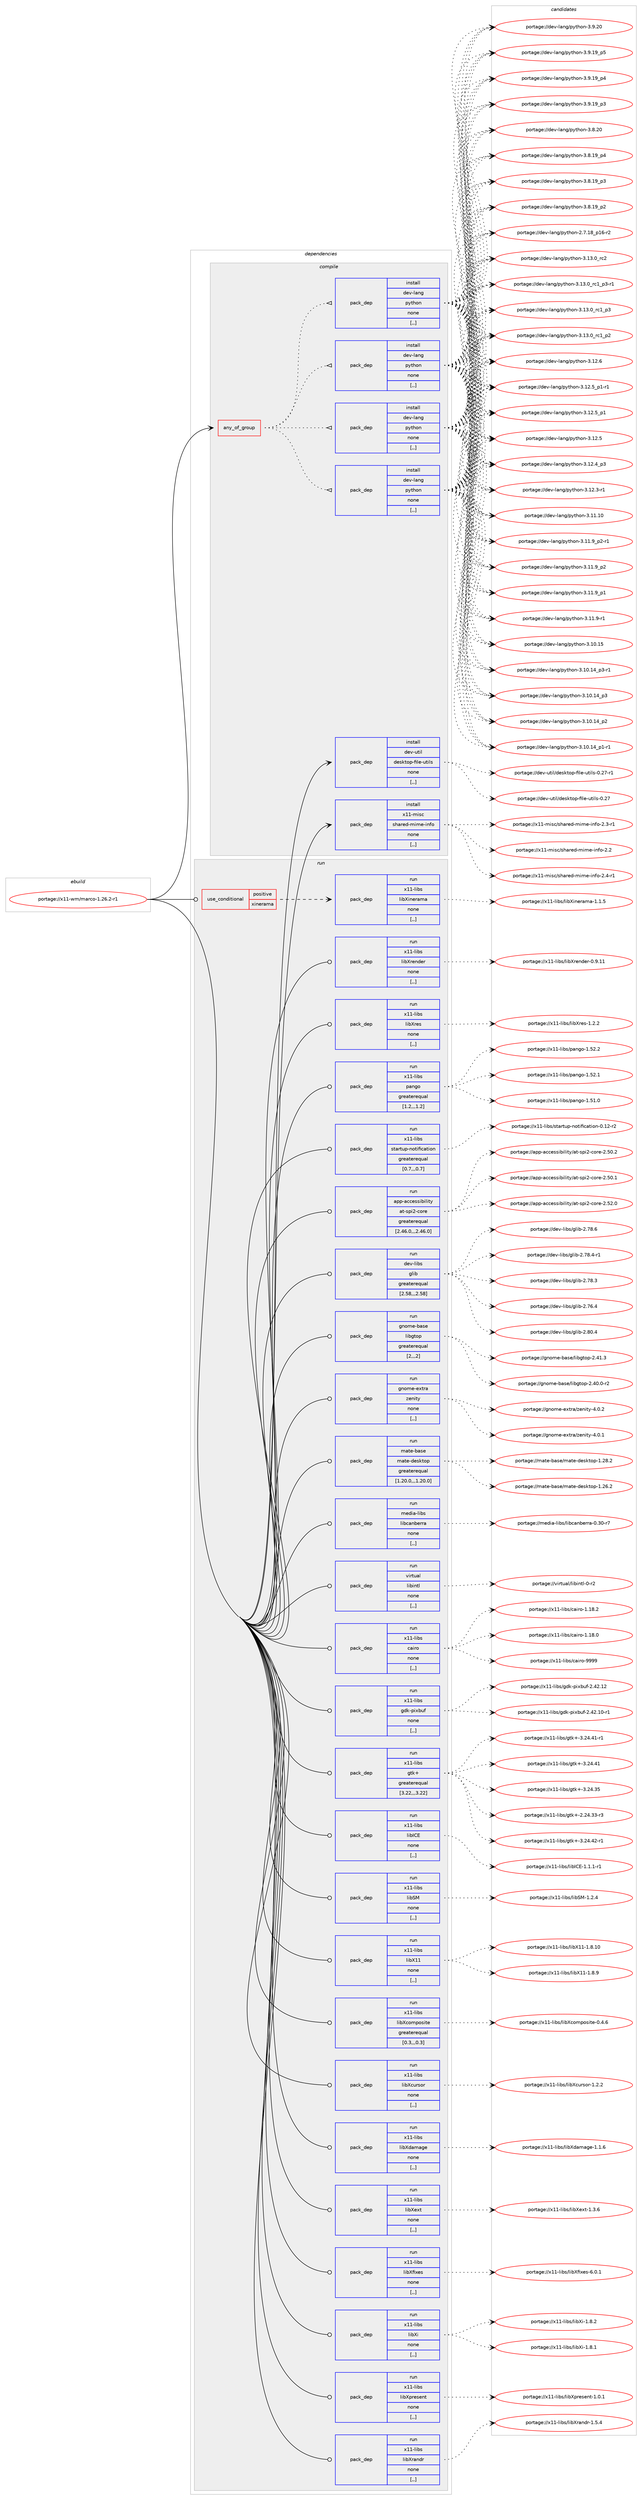 digraph prolog {

# *************
# Graph options
# *************

newrank=true;
concentrate=true;
compound=true;
graph [rankdir=LR,fontname=Helvetica,fontsize=10,ranksep=1.5];#, ranksep=2.5, nodesep=0.2];
edge  [arrowhead=vee];
node  [fontname=Helvetica,fontsize=10];

# **********
# The ebuild
# **********

subgraph cluster_leftcol {
color=gray;
label=<<i>ebuild</i>>;
id [label="portage://x11-wm/marco-1.26.2-r1", color=red, width=4, href="../x11-wm/marco-1.26.2-r1.svg"];
}

# ****************
# The dependencies
# ****************

subgraph cluster_midcol {
color=gray;
label=<<i>dependencies</i>>;
subgraph cluster_compile {
fillcolor="#eeeeee";
style=filled;
label=<<i>compile</i>>;
subgraph any6730 {
dependency982003 [label=<<TABLE BORDER="0" CELLBORDER="1" CELLSPACING="0" CELLPADDING="4"><TR><TD CELLPADDING="10">any_of_group</TD></TR></TABLE>>, shape=none, color=red];subgraph pack716525 {
dependency982004 [label=<<TABLE BORDER="0" CELLBORDER="1" CELLSPACING="0" CELLPADDING="4" WIDTH="220"><TR><TD ROWSPAN="6" CELLPADDING="30">pack_dep</TD></TR><TR><TD WIDTH="110">install</TD></TR><TR><TD>dev-lang</TD></TR><TR><TD>python</TD></TR><TR><TD>none</TD></TR><TR><TD>[,,]</TD></TR></TABLE>>, shape=none, color=blue];
}
dependency982003:e -> dependency982004:w [weight=20,style="dotted",arrowhead="oinv"];
subgraph pack716526 {
dependency982005 [label=<<TABLE BORDER="0" CELLBORDER="1" CELLSPACING="0" CELLPADDING="4" WIDTH="220"><TR><TD ROWSPAN="6" CELLPADDING="30">pack_dep</TD></TR><TR><TD WIDTH="110">install</TD></TR><TR><TD>dev-lang</TD></TR><TR><TD>python</TD></TR><TR><TD>none</TD></TR><TR><TD>[,,]</TD></TR></TABLE>>, shape=none, color=blue];
}
dependency982003:e -> dependency982005:w [weight=20,style="dotted",arrowhead="oinv"];
subgraph pack716527 {
dependency982006 [label=<<TABLE BORDER="0" CELLBORDER="1" CELLSPACING="0" CELLPADDING="4" WIDTH="220"><TR><TD ROWSPAN="6" CELLPADDING="30">pack_dep</TD></TR><TR><TD WIDTH="110">install</TD></TR><TR><TD>dev-lang</TD></TR><TR><TD>python</TD></TR><TR><TD>none</TD></TR><TR><TD>[,,]</TD></TR></TABLE>>, shape=none, color=blue];
}
dependency982003:e -> dependency982006:w [weight=20,style="dotted",arrowhead="oinv"];
subgraph pack716528 {
dependency982007 [label=<<TABLE BORDER="0" CELLBORDER="1" CELLSPACING="0" CELLPADDING="4" WIDTH="220"><TR><TD ROWSPAN="6" CELLPADDING="30">pack_dep</TD></TR><TR><TD WIDTH="110">install</TD></TR><TR><TD>dev-lang</TD></TR><TR><TD>python</TD></TR><TR><TD>none</TD></TR><TR><TD>[,,]</TD></TR></TABLE>>, shape=none, color=blue];
}
dependency982003:e -> dependency982007:w [weight=20,style="dotted",arrowhead="oinv"];
}
id:e -> dependency982003:w [weight=20,style="solid",arrowhead="vee"];
subgraph pack716529 {
dependency982008 [label=<<TABLE BORDER="0" CELLBORDER="1" CELLSPACING="0" CELLPADDING="4" WIDTH="220"><TR><TD ROWSPAN="6" CELLPADDING="30">pack_dep</TD></TR><TR><TD WIDTH="110">install</TD></TR><TR><TD>dev-util</TD></TR><TR><TD>desktop-file-utils</TD></TR><TR><TD>none</TD></TR><TR><TD>[,,]</TD></TR></TABLE>>, shape=none, color=blue];
}
id:e -> dependency982008:w [weight=20,style="solid",arrowhead="vee"];
subgraph pack716530 {
dependency982009 [label=<<TABLE BORDER="0" CELLBORDER="1" CELLSPACING="0" CELLPADDING="4" WIDTH="220"><TR><TD ROWSPAN="6" CELLPADDING="30">pack_dep</TD></TR><TR><TD WIDTH="110">install</TD></TR><TR><TD>x11-misc</TD></TR><TR><TD>shared-mime-info</TD></TR><TR><TD>none</TD></TR><TR><TD>[,,]</TD></TR></TABLE>>, shape=none, color=blue];
}
id:e -> dependency982009:w [weight=20,style="solid",arrowhead="vee"];
}
subgraph cluster_compileandrun {
fillcolor="#eeeeee";
style=filled;
label=<<i>compile and run</i>>;
}
subgraph cluster_run {
fillcolor="#eeeeee";
style=filled;
label=<<i>run</i>>;
subgraph cond258288 {
dependency982010 [label=<<TABLE BORDER="0" CELLBORDER="1" CELLSPACING="0" CELLPADDING="4"><TR><TD ROWSPAN="3" CELLPADDING="10">use_conditional</TD></TR><TR><TD>positive</TD></TR><TR><TD>xinerama</TD></TR></TABLE>>, shape=none, color=red];
subgraph pack716531 {
dependency982011 [label=<<TABLE BORDER="0" CELLBORDER="1" CELLSPACING="0" CELLPADDING="4" WIDTH="220"><TR><TD ROWSPAN="6" CELLPADDING="30">pack_dep</TD></TR><TR><TD WIDTH="110">run</TD></TR><TR><TD>x11-libs</TD></TR><TR><TD>libXinerama</TD></TR><TR><TD>none</TD></TR><TR><TD>[,,]</TD></TR></TABLE>>, shape=none, color=blue];
}
dependency982010:e -> dependency982011:w [weight=20,style="dashed",arrowhead="vee"];
}
id:e -> dependency982010:w [weight=20,style="solid",arrowhead="odot"];
subgraph pack716532 {
dependency982012 [label=<<TABLE BORDER="0" CELLBORDER="1" CELLSPACING="0" CELLPADDING="4" WIDTH="220"><TR><TD ROWSPAN="6" CELLPADDING="30">pack_dep</TD></TR><TR><TD WIDTH="110">run</TD></TR><TR><TD>app-accessibility</TD></TR><TR><TD>at-spi2-core</TD></TR><TR><TD>greaterequal</TD></TR><TR><TD>[2.46.0,,,2.46.0]</TD></TR></TABLE>>, shape=none, color=blue];
}
id:e -> dependency982012:w [weight=20,style="solid",arrowhead="odot"];
subgraph pack716533 {
dependency982013 [label=<<TABLE BORDER="0" CELLBORDER="1" CELLSPACING="0" CELLPADDING="4" WIDTH="220"><TR><TD ROWSPAN="6" CELLPADDING="30">pack_dep</TD></TR><TR><TD WIDTH="110">run</TD></TR><TR><TD>dev-libs</TD></TR><TR><TD>glib</TD></TR><TR><TD>greaterequal</TD></TR><TR><TD>[2.58,,,2.58]</TD></TR></TABLE>>, shape=none, color=blue];
}
id:e -> dependency982013:w [weight=20,style="solid",arrowhead="odot"];
subgraph pack716534 {
dependency982014 [label=<<TABLE BORDER="0" CELLBORDER="1" CELLSPACING="0" CELLPADDING="4" WIDTH="220"><TR><TD ROWSPAN="6" CELLPADDING="30">pack_dep</TD></TR><TR><TD WIDTH="110">run</TD></TR><TR><TD>gnome-base</TD></TR><TR><TD>libgtop</TD></TR><TR><TD>greaterequal</TD></TR><TR><TD>[2,,,2]</TD></TR></TABLE>>, shape=none, color=blue];
}
id:e -> dependency982014:w [weight=20,style="solid",arrowhead="odot"];
subgraph pack716535 {
dependency982015 [label=<<TABLE BORDER="0" CELLBORDER="1" CELLSPACING="0" CELLPADDING="4" WIDTH="220"><TR><TD ROWSPAN="6" CELLPADDING="30">pack_dep</TD></TR><TR><TD WIDTH="110">run</TD></TR><TR><TD>gnome-extra</TD></TR><TR><TD>zenity</TD></TR><TR><TD>none</TD></TR><TR><TD>[,,]</TD></TR></TABLE>>, shape=none, color=blue];
}
id:e -> dependency982015:w [weight=20,style="solid",arrowhead="odot"];
subgraph pack716536 {
dependency982016 [label=<<TABLE BORDER="0" CELLBORDER="1" CELLSPACING="0" CELLPADDING="4" WIDTH="220"><TR><TD ROWSPAN="6" CELLPADDING="30">pack_dep</TD></TR><TR><TD WIDTH="110">run</TD></TR><TR><TD>mate-base</TD></TR><TR><TD>mate-desktop</TD></TR><TR><TD>greaterequal</TD></TR><TR><TD>[1.20.0,,,1.20.0]</TD></TR></TABLE>>, shape=none, color=blue];
}
id:e -> dependency982016:w [weight=20,style="solid",arrowhead="odot"];
subgraph pack716537 {
dependency982017 [label=<<TABLE BORDER="0" CELLBORDER="1" CELLSPACING="0" CELLPADDING="4" WIDTH="220"><TR><TD ROWSPAN="6" CELLPADDING="30">pack_dep</TD></TR><TR><TD WIDTH="110">run</TD></TR><TR><TD>media-libs</TD></TR><TR><TD>libcanberra</TD></TR><TR><TD>none</TD></TR><TR><TD>[,,]</TD></TR></TABLE>>, shape=none, color=blue];
}
id:e -> dependency982017:w [weight=20,style="solid",arrowhead="odot"];
subgraph pack716538 {
dependency982018 [label=<<TABLE BORDER="0" CELLBORDER="1" CELLSPACING="0" CELLPADDING="4" WIDTH="220"><TR><TD ROWSPAN="6" CELLPADDING="30">pack_dep</TD></TR><TR><TD WIDTH="110">run</TD></TR><TR><TD>virtual</TD></TR><TR><TD>libintl</TD></TR><TR><TD>none</TD></TR><TR><TD>[,,]</TD></TR></TABLE>>, shape=none, color=blue];
}
id:e -> dependency982018:w [weight=20,style="solid",arrowhead="odot"];
subgraph pack716539 {
dependency982019 [label=<<TABLE BORDER="0" CELLBORDER="1" CELLSPACING="0" CELLPADDING="4" WIDTH="220"><TR><TD ROWSPAN="6" CELLPADDING="30">pack_dep</TD></TR><TR><TD WIDTH="110">run</TD></TR><TR><TD>x11-libs</TD></TR><TR><TD>cairo</TD></TR><TR><TD>none</TD></TR><TR><TD>[,,]</TD></TR></TABLE>>, shape=none, color=blue];
}
id:e -> dependency982019:w [weight=20,style="solid",arrowhead="odot"];
subgraph pack716540 {
dependency982020 [label=<<TABLE BORDER="0" CELLBORDER="1" CELLSPACING="0" CELLPADDING="4" WIDTH="220"><TR><TD ROWSPAN="6" CELLPADDING="30">pack_dep</TD></TR><TR><TD WIDTH="110">run</TD></TR><TR><TD>x11-libs</TD></TR><TR><TD>gdk-pixbuf</TD></TR><TR><TD>none</TD></TR><TR><TD>[,,]</TD></TR></TABLE>>, shape=none, color=blue];
}
id:e -> dependency982020:w [weight=20,style="solid",arrowhead="odot"];
subgraph pack716541 {
dependency982021 [label=<<TABLE BORDER="0" CELLBORDER="1" CELLSPACING="0" CELLPADDING="4" WIDTH="220"><TR><TD ROWSPAN="6" CELLPADDING="30">pack_dep</TD></TR><TR><TD WIDTH="110">run</TD></TR><TR><TD>x11-libs</TD></TR><TR><TD>gtk+</TD></TR><TR><TD>greaterequal</TD></TR><TR><TD>[3.22,,,3.22]</TD></TR></TABLE>>, shape=none, color=blue];
}
id:e -> dependency982021:w [weight=20,style="solid",arrowhead="odot"];
subgraph pack716542 {
dependency982022 [label=<<TABLE BORDER="0" CELLBORDER="1" CELLSPACING="0" CELLPADDING="4" WIDTH="220"><TR><TD ROWSPAN="6" CELLPADDING="30">pack_dep</TD></TR><TR><TD WIDTH="110">run</TD></TR><TR><TD>x11-libs</TD></TR><TR><TD>libICE</TD></TR><TR><TD>none</TD></TR><TR><TD>[,,]</TD></TR></TABLE>>, shape=none, color=blue];
}
id:e -> dependency982022:w [weight=20,style="solid",arrowhead="odot"];
subgraph pack716543 {
dependency982023 [label=<<TABLE BORDER="0" CELLBORDER="1" CELLSPACING="0" CELLPADDING="4" WIDTH="220"><TR><TD ROWSPAN="6" CELLPADDING="30">pack_dep</TD></TR><TR><TD WIDTH="110">run</TD></TR><TR><TD>x11-libs</TD></TR><TR><TD>libSM</TD></TR><TR><TD>none</TD></TR><TR><TD>[,,]</TD></TR></TABLE>>, shape=none, color=blue];
}
id:e -> dependency982023:w [weight=20,style="solid",arrowhead="odot"];
subgraph pack716544 {
dependency982024 [label=<<TABLE BORDER="0" CELLBORDER="1" CELLSPACING="0" CELLPADDING="4" WIDTH="220"><TR><TD ROWSPAN="6" CELLPADDING="30">pack_dep</TD></TR><TR><TD WIDTH="110">run</TD></TR><TR><TD>x11-libs</TD></TR><TR><TD>libX11</TD></TR><TR><TD>none</TD></TR><TR><TD>[,,]</TD></TR></TABLE>>, shape=none, color=blue];
}
id:e -> dependency982024:w [weight=20,style="solid",arrowhead="odot"];
subgraph pack716545 {
dependency982025 [label=<<TABLE BORDER="0" CELLBORDER="1" CELLSPACING="0" CELLPADDING="4" WIDTH="220"><TR><TD ROWSPAN="6" CELLPADDING="30">pack_dep</TD></TR><TR><TD WIDTH="110">run</TD></TR><TR><TD>x11-libs</TD></TR><TR><TD>libXcomposite</TD></TR><TR><TD>greaterequal</TD></TR><TR><TD>[0.3,,,0.3]</TD></TR></TABLE>>, shape=none, color=blue];
}
id:e -> dependency982025:w [weight=20,style="solid",arrowhead="odot"];
subgraph pack716546 {
dependency982026 [label=<<TABLE BORDER="0" CELLBORDER="1" CELLSPACING="0" CELLPADDING="4" WIDTH="220"><TR><TD ROWSPAN="6" CELLPADDING="30">pack_dep</TD></TR><TR><TD WIDTH="110">run</TD></TR><TR><TD>x11-libs</TD></TR><TR><TD>libXcursor</TD></TR><TR><TD>none</TD></TR><TR><TD>[,,]</TD></TR></TABLE>>, shape=none, color=blue];
}
id:e -> dependency982026:w [weight=20,style="solid",arrowhead="odot"];
subgraph pack716547 {
dependency982027 [label=<<TABLE BORDER="0" CELLBORDER="1" CELLSPACING="0" CELLPADDING="4" WIDTH="220"><TR><TD ROWSPAN="6" CELLPADDING="30">pack_dep</TD></TR><TR><TD WIDTH="110">run</TD></TR><TR><TD>x11-libs</TD></TR><TR><TD>libXdamage</TD></TR><TR><TD>none</TD></TR><TR><TD>[,,]</TD></TR></TABLE>>, shape=none, color=blue];
}
id:e -> dependency982027:w [weight=20,style="solid",arrowhead="odot"];
subgraph pack716548 {
dependency982028 [label=<<TABLE BORDER="0" CELLBORDER="1" CELLSPACING="0" CELLPADDING="4" WIDTH="220"><TR><TD ROWSPAN="6" CELLPADDING="30">pack_dep</TD></TR><TR><TD WIDTH="110">run</TD></TR><TR><TD>x11-libs</TD></TR><TR><TD>libXext</TD></TR><TR><TD>none</TD></TR><TR><TD>[,,]</TD></TR></TABLE>>, shape=none, color=blue];
}
id:e -> dependency982028:w [weight=20,style="solid",arrowhead="odot"];
subgraph pack716549 {
dependency982029 [label=<<TABLE BORDER="0" CELLBORDER="1" CELLSPACING="0" CELLPADDING="4" WIDTH="220"><TR><TD ROWSPAN="6" CELLPADDING="30">pack_dep</TD></TR><TR><TD WIDTH="110">run</TD></TR><TR><TD>x11-libs</TD></TR><TR><TD>libXfixes</TD></TR><TR><TD>none</TD></TR><TR><TD>[,,]</TD></TR></TABLE>>, shape=none, color=blue];
}
id:e -> dependency982029:w [weight=20,style="solid",arrowhead="odot"];
subgraph pack716550 {
dependency982030 [label=<<TABLE BORDER="0" CELLBORDER="1" CELLSPACING="0" CELLPADDING="4" WIDTH="220"><TR><TD ROWSPAN="6" CELLPADDING="30">pack_dep</TD></TR><TR><TD WIDTH="110">run</TD></TR><TR><TD>x11-libs</TD></TR><TR><TD>libXi</TD></TR><TR><TD>none</TD></TR><TR><TD>[,,]</TD></TR></TABLE>>, shape=none, color=blue];
}
id:e -> dependency982030:w [weight=20,style="solid",arrowhead="odot"];
subgraph pack716551 {
dependency982031 [label=<<TABLE BORDER="0" CELLBORDER="1" CELLSPACING="0" CELLPADDING="4" WIDTH="220"><TR><TD ROWSPAN="6" CELLPADDING="30">pack_dep</TD></TR><TR><TD WIDTH="110">run</TD></TR><TR><TD>x11-libs</TD></TR><TR><TD>libXpresent</TD></TR><TR><TD>none</TD></TR><TR><TD>[,,]</TD></TR></TABLE>>, shape=none, color=blue];
}
id:e -> dependency982031:w [weight=20,style="solid",arrowhead="odot"];
subgraph pack716552 {
dependency982032 [label=<<TABLE BORDER="0" CELLBORDER="1" CELLSPACING="0" CELLPADDING="4" WIDTH="220"><TR><TD ROWSPAN="6" CELLPADDING="30">pack_dep</TD></TR><TR><TD WIDTH="110">run</TD></TR><TR><TD>x11-libs</TD></TR><TR><TD>libXrandr</TD></TR><TR><TD>none</TD></TR><TR><TD>[,,]</TD></TR></TABLE>>, shape=none, color=blue];
}
id:e -> dependency982032:w [weight=20,style="solid",arrowhead="odot"];
subgraph pack716553 {
dependency982033 [label=<<TABLE BORDER="0" CELLBORDER="1" CELLSPACING="0" CELLPADDING="4" WIDTH="220"><TR><TD ROWSPAN="6" CELLPADDING="30">pack_dep</TD></TR><TR><TD WIDTH="110">run</TD></TR><TR><TD>x11-libs</TD></TR><TR><TD>libXrender</TD></TR><TR><TD>none</TD></TR><TR><TD>[,,]</TD></TR></TABLE>>, shape=none, color=blue];
}
id:e -> dependency982033:w [weight=20,style="solid",arrowhead="odot"];
subgraph pack716554 {
dependency982034 [label=<<TABLE BORDER="0" CELLBORDER="1" CELLSPACING="0" CELLPADDING="4" WIDTH="220"><TR><TD ROWSPAN="6" CELLPADDING="30">pack_dep</TD></TR><TR><TD WIDTH="110">run</TD></TR><TR><TD>x11-libs</TD></TR><TR><TD>libXres</TD></TR><TR><TD>none</TD></TR><TR><TD>[,,]</TD></TR></TABLE>>, shape=none, color=blue];
}
id:e -> dependency982034:w [weight=20,style="solid",arrowhead="odot"];
subgraph pack716555 {
dependency982035 [label=<<TABLE BORDER="0" CELLBORDER="1" CELLSPACING="0" CELLPADDING="4" WIDTH="220"><TR><TD ROWSPAN="6" CELLPADDING="30">pack_dep</TD></TR><TR><TD WIDTH="110">run</TD></TR><TR><TD>x11-libs</TD></TR><TR><TD>pango</TD></TR><TR><TD>greaterequal</TD></TR><TR><TD>[1.2,,,1.2]</TD></TR></TABLE>>, shape=none, color=blue];
}
id:e -> dependency982035:w [weight=20,style="solid",arrowhead="odot"];
subgraph pack716556 {
dependency982036 [label=<<TABLE BORDER="0" CELLBORDER="1" CELLSPACING="0" CELLPADDING="4" WIDTH="220"><TR><TD ROWSPAN="6" CELLPADDING="30">pack_dep</TD></TR><TR><TD WIDTH="110">run</TD></TR><TR><TD>x11-libs</TD></TR><TR><TD>startup-notification</TD></TR><TR><TD>greaterequal</TD></TR><TR><TD>[0.7,,,0.7]</TD></TR></TABLE>>, shape=none, color=blue];
}
id:e -> dependency982036:w [weight=20,style="solid",arrowhead="odot"];
}
}

# **************
# The candidates
# **************

subgraph cluster_choices {
rank=same;
color=gray;
label=<<i>candidates</i>>;

subgraph choice716525 {
color=black;
nodesep=1;
choice10010111845108971101034711212111610411111045514649514648951149950 [label="portage://dev-lang/python-3.13.0_rc2", color=red, width=4,href="../dev-lang/python-3.13.0_rc2.svg"];
choice1001011184510897110103471121211161041111104551464951464895114994995112514511449 [label="portage://dev-lang/python-3.13.0_rc1_p3-r1", color=red, width=4,href="../dev-lang/python-3.13.0_rc1_p3-r1.svg"];
choice100101118451089711010347112121116104111110455146495146489511499499511251 [label="portage://dev-lang/python-3.13.0_rc1_p3", color=red, width=4,href="../dev-lang/python-3.13.0_rc1_p3.svg"];
choice100101118451089711010347112121116104111110455146495146489511499499511250 [label="portage://dev-lang/python-3.13.0_rc1_p2", color=red, width=4,href="../dev-lang/python-3.13.0_rc1_p2.svg"];
choice10010111845108971101034711212111610411111045514649504654 [label="portage://dev-lang/python-3.12.6", color=red, width=4,href="../dev-lang/python-3.12.6.svg"];
choice1001011184510897110103471121211161041111104551464950465395112494511449 [label="portage://dev-lang/python-3.12.5_p1-r1", color=red, width=4,href="../dev-lang/python-3.12.5_p1-r1.svg"];
choice100101118451089711010347112121116104111110455146495046539511249 [label="portage://dev-lang/python-3.12.5_p1", color=red, width=4,href="../dev-lang/python-3.12.5_p1.svg"];
choice10010111845108971101034711212111610411111045514649504653 [label="portage://dev-lang/python-3.12.5", color=red, width=4,href="../dev-lang/python-3.12.5.svg"];
choice100101118451089711010347112121116104111110455146495046529511251 [label="portage://dev-lang/python-3.12.4_p3", color=red, width=4,href="../dev-lang/python-3.12.4_p3.svg"];
choice100101118451089711010347112121116104111110455146495046514511449 [label="portage://dev-lang/python-3.12.3-r1", color=red, width=4,href="../dev-lang/python-3.12.3-r1.svg"];
choice1001011184510897110103471121211161041111104551464949464948 [label="portage://dev-lang/python-3.11.10", color=red, width=4,href="../dev-lang/python-3.11.10.svg"];
choice1001011184510897110103471121211161041111104551464949465795112504511449 [label="portage://dev-lang/python-3.11.9_p2-r1", color=red, width=4,href="../dev-lang/python-3.11.9_p2-r1.svg"];
choice100101118451089711010347112121116104111110455146494946579511250 [label="portage://dev-lang/python-3.11.9_p2", color=red, width=4,href="../dev-lang/python-3.11.9_p2.svg"];
choice100101118451089711010347112121116104111110455146494946579511249 [label="portage://dev-lang/python-3.11.9_p1", color=red, width=4,href="../dev-lang/python-3.11.9_p1.svg"];
choice100101118451089711010347112121116104111110455146494946574511449 [label="portage://dev-lang/python-3.11.9-r1", color=red, width=4,href="../dev-lang/python-3.11.9-r1.svg"];
choice1001011184510897110103471121211161041111104551464948464953 [label="portage://dev-lang/python-3.10.15", color=red, width=4,href="../dev-lang/python-3.10.15.svg"];
choice100101118451089711010347112121116104111110455146494846495295112514511449 [label="portage://dev-lang/python-3.10.14_p3-r1", color=red, width=4,href="../dev-lang/python-3.10.14_p3-r1.svg"];
choice10010111845108971101034711212111610411111045514649484649529511251 [label="portage://dev-lang/python-3.10.14_p3", color=red, width=4,href="../dev-lang/python-3.10.14_p3.svg"];
choice10010111845108971101034711212111610411111045514649484649529511250 [label="portage://dev-lang/python-3.10.14_p2", color=red, width=4,href="../dev-lang/python-3.10.14_p2.svg"];
choice100101118451089711010347112121116104111110455146494846495295112494511449 [label="portage://dev-lang/python-3.10.14_p1-r1", color=red, width=4,href="../dev-lang/python-3.10.14_p1-r1.svg"];
choice10010111845108971101034711212111610411111045514657465048 [label="portage://dev-lang/python-3.9.20", color=red, width=4,href="../dev-lang/python-3.9.20.svg"];
choice100101118451089711010347112121116104111110455146574649579511253 [label="portage://dev-lang/python-3.9.19_p5", color=red, width=4,href="../dev-lang/python-3.9.19_p5.svg"];
choice100101118451089711010347112121116104111110455146574649579511252 [label="portage://dev-lang/python-3.9.19_p4", color=red, width=4,href="../dev-lang/python-3.9.19_p4.svg"];
choice100101118451089711010347112121116104111110455146574649579511251 [label="portage://dev-lang/python-3.9.19_p3", color=red, width=4,href="../dev-lang/python-3.9.19_p3.svg"];
choice10010111845108971101034711212111610411111045514656465048 [label="portage://dev-lang/python-3.8.20", color=red, width=4,href="../dev-lang/python-3.8.20.svg"];
choice100101118451089711010347112121116104111110455146564649579511252 [label="portage://dev-lang/python-3.8.19_p4", color=red, width=4,href="../dev-lang/python-3.8.19_p4.svg"];
choice100101118451089711010347112121116104111110455146564649579511251 [label="portage://dev-lang/python-3.8.19_p3", color=red, width=4,href="../dev-lang/python-3.8.19_p3.svg"];
choice100101118451089711010347112121116104111110455146564649579511250 [label="portage://dev-lang/python-3.8.19_p2", color=red, width=4,href="../dev-lang/python-3.8.19_p2.svg"];
choice100101118451089711010347112121116104111110455046554649569511249544511450 [label="portage://dev-lang/python-2.7.18_p16-r2", color=red, width=4,href="../dev-lang/python-2.7.18_p16-r2.svg"];
dependency982004:e -> choice10010111845108971101034711212111610411111045514649514648951149950:w [style=dotted,weight="100"];
dependency982004:e -> choice1001011184510897110103471121211161041111104551464951464895114994995112514511449:w [style=dotted,weight="100"];
dependency982004:e -> choice100101118451089711010347112121116104111110455146495146489511499499511251:w [style=dotted,weight="100"];
dependency982004:e -> choice100101118451089711010347112121116104111110455146495146489511499499511250:w [style=dotted,weight="100"];
dependency982004:e -> choice10010111845108971101034711212111610411111045514649504654:w [style=dotted,weight="100"];
dependency982004:e -> choice1001011184510897110103471121211161041111104551464950465395112494511449:w [style=dotted,weight="100"];
dependency982004:e -> choice100101118451089711010347112121116104111110455146495046539511249:w [style=dotted,weight="100"];
dependency982004:e -> choice10010111845108971101034711212111610411111045514649504653:w [style=dotted,weight="100"];
dependency982004:e -> choice100101118451089711010347112121116104111110455146495046529511251:w [style=dotted,weight="100"];
dependency982004:e -> choice100101118451089711010347112121116104111110455146495046514511449:w [style=dotted,weight="100"];
dependency982004:e -> choice1001011184510897110103471121211161041111104551464949464948:w [style=dotted,weight="100"];
dependency982004:e -> choice1001011184510897110103471121211161041111104551464949465795112504511449:w [style=dotted,weight="100"];
dependency982004:e -> choice100101118451089711010347112121116104111110455146494946579511250:w [style=dotted,weight="100"];
dependency982004:e -> choice100101118451089711010347112121116104111110455146494946579511249:w [style=dotted,weight="100"];
dependency982004:e -> choice100101118451089711010347112121116104111110455146494946574511449:w [style=dotted,weight="100"];
dependency982004:e -> choice1001011184510897110103471121211161041111104551464948464953:w [style=dotted,weight="100"];
dependency982004:e -> choice100101118451089711010347112121116104111110455146494846495295112514511449:w [style=dotted,weight="100"];
dependency982004:e -> choice10010111845108971101034711212111610411111045514649484649529511251:w [style=dotted,weight="100"];
dependency982004:e -> choice10010111845108971101034711212111610411111045514649484649529511250:w [style=dotted,weight="100"];
dependency982004:e -> choice100101118451089711010347112121116104111110455146494846495295112494511449:w [style=dotted,weight="100"];
dependency982004:e -> choice10010111845108971101034711212111610411111045514657465048:w [style=dotted,weight="100"];
dependency982004:e -> choice100101118451089711010347112121116104111110455146574649579511253:w [style=dotted,weight="100"];
dependency982004:e -> choice100101118451089711010347112121116104111110455146574649579511252:w [style=dotted,weight="100"];
dependency982004:e -> choice100101118451089711010347112121116104111110455146574649579511251:w [style=dotted,weight="100"];
dependency982004:e -> choice10010111845108971101034711212111610411111045514656465048:w [style=dotted,weight="100"];
dependency982004:e -> choice100101118451089711010347112121116104111110455146564649579511252:w [style=dotted,weight="100"];
dependency982004:e -> choice100101118451089711010347112121116104111110455146564649579511251:w [style=dotted,weight="100"];
dependency982004:e -> choice100101118451089711010347112121116104111110455146564649579511250:w [style=dotted,weight="100"];
dependency982004:e -> choice100101118451089711010347112121116104111110455046554649569511249544511450:w [style=dotted,weight="100"];
}
subgraph choice716526 {
color=black;
nodesep=1;
choice10010111845108971101034711212111610411111045514649514648951149950 [label="portage://dev-lang/python-3.13.0_rc2", color=red, width=4,href="../dev-lang/python-3.13.0_rc2.svg"];
choice1001011184510897110103471121211161041111104551464951464895114994995112514511449 [label="portage://dev-lang/python-3.13.0_rc1_p3-r1", color=red, width=4,href="../dev-lang/python-3.13.0_rc1_p3-r1.svg"];
choice100101118451089711010347112121116104111110455146495146489511499499511251 [label="portage://dev-lang/python-3.13.0_rc1_p3", color=red, width=4,href="../dev-lang/python-3.13.0_rc1_p3.svg"];
choice100101118451089711010347112121116104111110455146495146489511499499511250 [label="portage://dev-lang/python-3.13.0_rc1_p2", color=red, width=4,href="../dev-lang/python-3.13.0_rc1_p2.svg"];
choice10010111845108971101034711212111610411111045514649504654 [label="portage://dev-lang/python-3.12.6", color=red, width=4,href="../dev-lang/python-3.12.6.svg"];
choice1001011184510897110103471121211161041111104551464950465395112494511449 [label="portage://dev-lang/python-3.12.5_p1-r1", color=red, width=4,href="../dev-lang/python-3.12.5_p1-r1.svg"];
choice100101118451089711010347112121116104111110455146495046539511249 [label="portage://dev-lang/python-3.12.5_p1", color=red, width=4,href="../dev-lang/python-3.12.5_p1.svg"];
choice10010111845108971101034711212111610411111045514649504653 [label="portage://dev-lang/python-3.12.5", color=red, width=4,href="../dev-lang/python-3.12.5.svg"];
choice100101118451089711010347112121116104111110455146495046529511251 [label="portage://dev-lang/python-3.12.4_p3", color=red, width=4,href="../dev-lang/python-3.12.4_p3.svg"];
choice100101118451089711010347112121116104111110455146495046514511449 [label="portage://dev-lang/python-3.12.3-r1", color=red, width=4,href="../dev-lang/python-3.12.3-r1.svg"];
choice1001011184510897110103471121211161041111104551464949464948 [label="portage://dev-lang/python-3.11.10", color=red, width=4,href="../dev-lang/python-3.11.10.svg"];
choice1001011184510897110103471121211161041111104551464949465795112504511449 [label="portage://dev-lang/python-3.11.9_p2-r1", color=red, width=4,href="../dev-lang/python-3.11.9_p2-r1.svg"];
choice100101118451089711010347112121116104111110455146494946579511250 [label="portage://dev-lang/python-3.11.9_p2", color=red, width=4,href="../dev-lang/python-3.11.9_p2.svg"];
choice100101118451089711010347112121116104111110455146494946579511249 [label="portage://dev-lang/python-3.11.9_p1", color=red, width=4,href="../dev-lang/python-3.11.9_p1.svg"];
choice100101118451089711010347112121116104111110455146494946574511449 [label="portage://dev-lang/python-3.11.9-r1", color=red, width=4,href="../dev-lang/python-3.11.9-r1.svg"];
choice1001011184510897110103471121211161041111104551464948464953 [label="portage://dev-lang/python-3.10.15", color=red, width=4,href="../dev-lang/python-3.10.15.svg"];
choice100101118451089711010347112121116104111110455146494846495295112514511449 [label="portage://dev-lang/python-3.10.14_p3-r1", color=red, width=4,href="../dev-lang/python-3.10.14_p3-r1.svg"];
choice10010111845108971101034711212111610411111045514649484649529511251 [label="portage://dev-lang/python-3.10.14_p3", color=red, width=4,href="../dev-lang/python-3.10.14_p3.svg"];
choice10010111845108971101034711212111610411111045514649484649529511250 [label="portage://dev-lang/python-3.10.14_p2", color=red, width=4,href="../dev-lang/python-3.10.14_p2.svg"];
choice100101118451089711010347112121116104111110455146494846495295112494511449 [label="portage://dev-lang/python-3.10.14_p1-r1", color=red, width=4,href="../dev-lang/python-3.10.14_p1-r1.svg"];
choice10010111845108971101034711212111610411111045514657465048 [label="portage://dev-lang/python-3.9.20", color=red, width=4,href="../dev-lang/python-3.9.20.svg"];
choice100101118451089711010347112121116104111110455146574649579511253 [label="portage://dev-lang/python-3.9.19_p5", color=red, width=4,href="../dev-lang/python-3.9.19_p5.svg"];
choice100101118451089711010347112121116104111110455146574649579511252 [label="portage://dev-lang/python-3.9.19_p4", color=red, width=4,href="../dev-lang/python-3.9.19_p4.svg"];
choice100101118451089711010347112121116104111110455146574649579511251 [label="portage://dev-lang/python-3.9.19_p3", color=red, width=4,href="../dev-lang/python-3.9.19_p3.svg"];
choice10010111845108971101034711212111610411111045514656465048 [label="portage://dev-lang/python-3.8.20", color=red, width=4,href="../dev-lang/python-3.8.20.svg"];
choice100101118451089711010347112121116104111110455146564649579511252 [label="portage://dev-lang/python-3.8.19_p4", color=red, width=4,href="../dev-lang/python-3.8.19_p4.svg"];
choice100101118451089711010347112121116104111110455146564649579511251 [label="portage://dev-lang/python-3.8.19_p3", color=red, width=4,href="../dev-lang/python-3.8.19_p3.svg"];
choice100101118451089711010347112121116104111110455146564649579511250 [label="portage://dev-lang/python-3.8.19_p2", color=red, width=4,href="../dev-lang/python-3.8.19_p2.svg"];
choice100101118451089711010347112121116104111110455046554649569511249544511450 [label="portage://dev-lang/python-2.7.18_p16-r2", color=red, width=4,href="../dev-lang/python-2.7.18_p16-r2.svg"];
dependency982005:e -> choice10010111845108971101034711212111610411111045514649514648951149950:w [style=dotted,weight="100"];
dependency982005:e -> choice1001011184510897110103471121211161041111104551464951464895114994995112514511449:w [style=dotted,weight="100"];
dependency982005:e -> choice100101118451089711010347112121116104111110455146495146489511499499511251:w [style=dotted,weight="100"];
dependency982005:e -> choice100101118451089711010347112121116104111110455146495146489511499499511250:w [style=dotted,weight="100"];
dependency982005:e -> choice10010111845108971101034711212111610411111045514649504654:w [style=dotted,weight="100"];
dependency982005:e -> choice1001011184510897110103471121211161041111104551464950465395112494511449:w [style=dotted,weight="100"];
dependency982005:e -> choice100101118451089711010347112121116104111110455146495046539511249:w [style=dotted,weight="100"];
dependency982005:e -> choice10010111845108971101034711212111610411111045514649504653:w [style=dotted,weight="100"];
dependency982005:e -> choice100101118451089711010347112121116104111110455146495046529511251:w [style=dotted,weight="100"];
dependency982005:e -> choice100101118451089711010347112121116104111110455146495046514511449:w [style=dotted,weight="100"];
dependency982005:e -> choice1001011184510897110103471121211161041111104551464949464948:w [style=dotted,weight="100"];
dependency982005:e -> choice1001011184510897110103471121211161041111104551464949465795112504511449:w [style=dotted,weight="100"];
dependency982005:e -> choice100101118451089711010347112121116104111110455146494946579511250:w [style=dotted,weight="100"];
dependency982005:e -> choice100101118451089711010347112121116104111110455146494946579511249:w [style=dotted,weight="100"];
dependency982005:e -> choice100101118451089711010347112121116104111110455146494946574511449:w [style=dotted,weight="100"];
dependency982005:e -> choice1001011184510897110103471121211161041111104551464948464953:w [style=dotted,weight="100"];
dependency982005:e -> choice100101118451089711010347112121116104111110455146494846495295112514511449:w [style=dotted,weight="100"];
dependency982005:e -> choice10010111845108971101034711212111610411111045514649484649529511251:w [style=dotted,weight="100"];
dependency982005:e -> choice10010111845108971101034711212111610411111045514649484649529511250:w [style=dotted,weight="100"];
dependency982005:e -> choice100101118451089711010347112121116104111110455146494846495295112494511449:w [style=dotted,weight="100"];
dependency982005:e -> choice10010111845108971101034711212111610411111045514657465048:w [style=dotted,weight="100"];
dependency982005:e -> choice100101118451089711010347112121116104111110455146574649579511253:w [style=dotted,weight="100"];
dependency982005:e -> choice100101118451089711010347112121116104111110455146574649579511252:w [style=dotted,weight="100"];
dependency982005:e -> choice100101118451089711010347112121116104111110455146574649579511251:w [style=dotted,weight="100"];
dependency982005:e -> choice10010111845108971101034711212111610411111045514656465048:w [style=dotted,weight="100"];
dependency982005:e -> choice100101118451089711010347112121116104111110455146564649579511252:w [style=dotted,weight="100"];
dependency982005:e -> choice100101118451089711010347112121116104111110455146564649579511251:w [style=dotted,weight="100"];
dependency982005:e -> choice100101118451089711010347112121116104111110455146564649579511250:w [style=dotted,weight="100"];
dependency982005:e -> choice100101118451089711010347112121116104111110455046554649569511249544511450:w [style=dotted,weight="100"];
}
subgraph choice716527 {
color=black;
nodesep=1;
choice10010111845108971101034711212111610411111045514649514648951149950 [label="portage://dev-lang/python-3.13.0_rc2", color=red, width=4,href="../dev-lang/python-3.13.0_rc2.svg"];
choice1001011184510897110103471121211161041111104551464951464895114994995112514511449 [label="portage://dev-lang/python-3.13.0_rc1_p3-r1", color=red, width=4,href="../dev-lang/python-3.13.0_rc1_p3-r1.svg"];
choice100101118451089711010347112121116104111110455146495146489511499499511251 [label="portage://dev-lang/python-3.13.0_rc1_p3", color=red, width=4,href="../dev-lang/python-3.13.0_rc1_p3.svg"];
choice100101118451089711010347112121116104111110455146495146489511499499511250 [label="portage://dev-lang/python-3.13.0_rc1_p2", color=red, width=4,href="../dev-lang/python-3.13.0_rc1_p2.svg"];
choice10010111845108971101034711212111610411111045514649504654 [label="portage://dev-lang/python-3.12.6", color=red, width=4,href="../dev-lang/python-3.12.6.svg"];
choice1001011184510897110103471121211161041111104551464950465395112494511449 [label="portage://dev-lang/python-3.12.5_p1-r1", color=red, width=4,href="../dev-lang/python-3.12.5_p1-r1.svg"];
choice100101118451089711010347112121116104111110455146495046539511249 [label="portage://dev-lang/python-3.12.5_p1", color=red, width=4,href="../dev-lang/python-3.12.5_p1.svg"];
choice10010111845108971101034711212111610411111045514649504653 [label="portage://dev-lang/python-3.12.5", color=red, width=4,href="../dev-lang/python-3.12.5.svg"];
choice100101118451089711010347112121116104111110455146495046529511251 [label="portage://dev-lang/python-3.12.4_p3", color=red, width=4,href="../dev-lang/python-3.12.4_p3.svg"];
choice100101118451089711010347112121116104111110455146495046514511449 [label="portage://dev-lang/python-3.12.3-r1", color=red, width=4,href="../dev-lang/python-3.12.3-r1.svg"];
choice1001011184510897110103471121211161041111104551464949464948 [label="portage://dev-lang/python-3.11.10", color=red, width=4,href="../dev-lang/python-3.11.10.svg"];
choice1001011184510897110103471121211161041111104551464949465795112504511449 [label="portage://dev-lang/python-3.11.9_p2-r1", color=red, width=4,href="../dev-lang/python-3.11.9_p2-r1.svg"];
choice100101118451089711010347112121116104111110455146494946579511250 [label="portage://dev-lang/python-3.11.9_p2", color=red, width=4,href="../dev-lang/python-3.11.9_p2.svg"];
choice100101118451089711010347112121116104111110455146494946579511249 [label="portage://dev-lang/python-3.11.9_p1", color=red, width=4,href="../dev-lang/python-3.11.9_p1.svg"];
choice100101118451089711010347112121116104111110455146494946574511449 [label="portage://dev-lang/python-3.11.9-r1", color=red, width=4,href="../dev-lang/python-3.11.9-r1.svg"];
choice1001011184510897110103471121211161041111104551464948464953 [label="portage://dev-lang/python-3.10.15", color=red, width=4,href="../dev-lang/python-3.10.15.svg"];
choice100101118451089711010347112121116104111110455146494846495295112514511449 [label="portage://dev-lang/python-3.10.14_p3-r1", color=red, width=4,href="../dev-lang/python-3.10.14_p3-r1.svg"];
choice10010111845108971101034711212111610411111045514649484649529511251 [label="portage://dev-lang/python-3.10.14_p3", color=red, width=4,href="../dev-lang/python-3.10.14_p3.svg"];
choice10010111845108971101034711212111610411111045514649484649529511250 [label="portage://dev-lang/python-3.10.14_p2", color=red, width=4,href="../dev-lang/python-3.10.14_p2.svg"];
choice100101118451089711010347112121116104111110455146494846495295112494511449 [label="portage://dev-lang/python-3.10.14_p1-r1", color=red, width=4,href="../dev-lang/python-3.10.14_p1-r1.svg"];
choice10010111845108971101034711212111610411111045514657465048 [label="portage://dev-lang/python-3.9.20", color=red, width=4,href="../dev-lang/python-3.9.20.svg"];
choice100101118451089711010347112121116104111110455146574649579511253 [label="portage://dev-lang/python-3.9.19_p5", color=red, width=4,href="../dev-lang/python-3.9.19_p5.svg"];
choice100101118451089711010347112121116104111110455146574649579511252 [label="portage://dev-lang/python-3.9.19_p4", color=red, width=4,href="../dev-lang/python-3.9.19_p4.svg"];
choice100101118451089711010347112121116104111110455146574649579511251 [label="portage://dev-lang/python-3.9.19_p3", color=red, width=4,href="../dev-lang/python-3.9.19_p3.svg"];
choice10010111845108971101034711212111610411111045514656465048 [label="portage://dev-lang/python-3.8.20", color=red, width=4,href="../dev-lang/python-3.8.20.svg"];
choice100101118451089711010347112121116104111110455146564649579511252 [label="portage://dev-lang/python-3.8.19_p4", color=red, width=4,href="../dev-lang/python-3.8.19_p4.svg"];
choice100101118451089711010347112121116104111110455146564649579511251 [label="portage://dev-lang/python-3.8.19_p3", color=red, width=4,href="../dev-lang/python-3.8.19_p3.svg"];
choice100101118451089711010347112121116104111110455146564649579511250 [label="portage://dev-lang/python-3.8.19_p2", color=red, width=4,href="../dev-lang/python-3.8.19_p2.svg"];
choice100101118451089711010347112121116104111110455046554649569511249544511450 [label="portage://dev-lang/python-2.7.18_p16-r2", color=red, width=4,href="../dev-lang/python-2.7.18_p16-r2.svg"];
dependency982006:e -> choice10010111845108971101034711212111610411111045514649514648951149950:w [style=dotted,weight="100"];
dependency982006:e -> choice1001011184510897110103471121211161041111104551464951464895114994995112514511449:w [style=dotted,weight="100"];
dependency982006:e -> choice100101118451089711010347112121116104111110455146495146489511499499511251:w [style=dotted,weight="100"];
dependency982006:e -> choice100101118451089711010347112121116104111110455146495146489511499499511250:w [style=dotted,weight="100"];
dependency982006:e -> choice10010111845108971101034711212111610411111045514649504654:w [style=dotted,weight="100"];
dependency982006:e -> choice1001011184510897110103471121211161041111104551464950465395112494511449:w [style=dotted,weight="100"];
dependency982006:e -> choice100101118451089711010347112121116104111110455146495046539511249:w [style=dotted,weight="100"];
dependency982006:e -> choice10010111845108971101034711212111610411111045514649504653:w [style=dotted,weight="100"];
dependency982006:e -> choice100101118451089711010347112121116104111110455146495046529511251:w [style=dotted,weight="100"];
dependency982006:e -> choice100101118451089711010347112121116104111110455146495046514511449:w [style=dotted,weight="100"];
dependency982006:e -> choice1001011184510897110103471121211161041111104551464949464948:w [style=dotted,weight="100"];
dependency982006:e -> choice1001011184510897110103471121211161041111104551464949465795112504511449:w [style=dotted,weight="100"];
dependency982006:e -> choice100101118451089711010347112121116104111110455146494946579511250:w [style=dotted,weight="100"];
dependency982006:e -> choice100101118451089711010347112121116104111110455146494946579511249:w [style=dotted,weight="100"];
dependency982006:e -> choice100101118451089711010347112121116104111110455146494946574511449:w [style=dotted,weight="100"];
dependency982006:e -> choice1001011184510897110103471121211161041111104551464948464953:w [style=dotted,weight="100"];
dependency982006:e -> choice100101118451089711010347112121116104111110455146494846495295112514511449:w [style=dotted,weight="100"];
dependency982006:e -> choice10010111845108971101034711212111610411111045514649484649529511251:w [style=dotted,weight="100"];
dependency982006:e -> choice10010111845108971101034711212111610411111045514649484649529511250:w [style=dotted,weight="100"];
dependency982006:e -> choice100101118451089711010347112121116104111110455146494846495295112494511449:w [style=dotted,weight="100"];
dependency982006:e -> choice10010111845108971101034711212111610411111045514657465048:w [style=dotted,weight="100"];
dependency982006:e -> choice100101118451089711010347112121116104111110455146574649579511253:w [style=dotted,weight="100"];
dependency982006:e -> choice100101118451089711010347112121116104111110455146574649579511252:w [style=dotted,weight="100"];
dependency982006:e -> choice100101118451089711010347112121116104111110455146574649579511251:w [style=dotted,weight="100"];
dependency982006:e -> choice10010111845108971101034711212111610411111045514656465048:w [style=dotted,weight="100"];
dependency982006:e -> choice100101118451089711010347112121116104111110455146564649579511252:w [style=dotted,weight="100"];
dependency982006:e -> choice100101118451089711010347112121116104111110455146564649579511251:w [style=dotted,weight="100"];
dependency982006:e -> choice100101118451089711010347112121116104111110455146564649579511250:w [style=dotted,weight="100"];
dependency982006:e -> choice100101118451089711010347112121116104111110455046554649569511249544511450:w [style=dotted,weight="100"];
}
subgraph choice716528 {
color=black;
nodesep=1;
choice10010111845108971101034711212111610411111045514649514648951149950 [label="portage://dev-lang/python-3.13.0_rc2", color=red, width=4,href="../dev-lang/python-3.13.0_rc2.svg"];
choice1001011184510897110103471121211161041111104551464951464895114994995112514511449 [label="portage://dev-lang/python-3.13.0_rc1_p3-r1", color=red, width=4,href="../dev-lang/python-3.13.0_rc1_p3-r1.svg"];
choice100101118451089711010347112121116104111110455146495146489511499499511251 [label="portage://dev-lang/python-3.13.0_rc1_p3", color=red, width=4,href="../dev-lang/python-3.13.0_rc1_p3.svg"];
choice100101118451089711010347112121116104111110455146495146489511499499511250 [label="portage://dev-lang/python-3.13.0_rc1_p2", color=red, width=4,href="../dev-lang/python-3.13.0_rc1_p2.svg"];
choice10010111845108971101034711212111610411111045514649504654 [label="portage://dev-lang/python-3.12.6", color=red, width=4,href="../dev-lang/python-3.12.6.svg"];
choice1001011184510897110103471121211161041111104551464950465395112494511449 [label="portage://dev-lang/python-3.12.5_p1-r1", color=red, width=4,href="../dev-lang/python-3.12.5_p1-r1.svg"];
choice100101118451089711010347112121116104111110455146495046539511249 [label="portage://dev-lang/python-3.12.5_p1", color=red, width=4,href="../dev-lang/python-3.12.5_p1.svg"];
choice10010111845108971101034711212111610411111045514649504653 [label="portage://dev-lang/python-3.12.5", color=red, width=4,href="../dev-lang/python-3.12.5.svg"];
choice100101118451089711010347112121116104111110455146495046529511251 [label="portage://dev-lang/python-3.12.4_p3", color=red, width=4,href="../dev-lang/python-3.12.4_p3.svg"];
choice100101118451089711010347112121116104111110455146495046514511449 [label="portage://dev-lang/python-3.12.3-r1", color=red, width=4,href="../dev-lang/python-3.12.3-r1.svg"];
choice1001011184510897110103471121211161041111104551464949464948 [label="portage://dev-lang/python-3.11.10", color=red, width=4,href="../dev-lang/python-3.11.10.svg"];
choice1001011184510897110103471121211161041111104551464949465795112504511449 [label="portage://dev-lang/python-3.11.9_p2-r1", color=red, width=4,href="../dev-lang/python-3.11.9_p2-r1.svg"];
choice100101118451089711010347112121116104111110455146494946579511250 [label="portage://dev-lang/python-3.11.9_p2", color=red, width=4,href="../dev-lang/python-3.11.9_p2.svg"];
choice100101118451089711010347112121116104111110455146494946579511249 [label="portage://dev-lang/python-3.11.9_p1", color=red, width=4,href="../dev-lang/python-3.11.9_p1.svg"];
choice100101118451089711010347112121116104111110455146494946574511449 [label="portage://dev-lang/python-3.11.9-r1", color=red, width=4,href="../dev-lang/python-3.11.9-r1.svg"];
choice1001011184510897110103471121211161041111104551464948464953 [label="portage://dev-lang/python-3.10.15", color=red, width=4,href="../dev-lang/python-3.10.15.svg"];
choice100101118451089711010347112121116104111110455146494846495295112514511449 [label="portage://dev-lang/python-3.10.14_p3-r1", color=red, width=4,href="../dev-lang/python-3.10.14_p3-r1.svg"];
choice10010111845108971101034711212111610411111045514649484649529511251 [label="portage://dev-lang/python-3.10.14_p3", color=red, width=4,href="../dev-lang/python-3.10.14_p3.svg"];
choice10010111845108971101034711212111610411111045514649484649529511250 [label="portage://dev-lang/python-3.10.14_p2", color=red, width=4,href="../dev-lang/python-3.10.14_p2.svg"];
choice100101118451089711010347112121116104111110455146494846495295112494511449 [label="portage://dev-lang/python-3.10.14_p1-r1", color=red, width=4,href="../dev-lang/python-3.10.14_p1-r1.svg"];
choice10010111845108971101034711212111610411111045514657465048 [label="portage://dev-lang/python-3.9.20", color=red, width=4,href="../dev-lang/python-3.9.20.svg"];
choice100101118451089711010347112121116104111110455146574649579511253 [label="portage://dev-lang/python-3.9.19_p5", color=red, width=4,href="../dev-lang/python-3.9.19_p5.svg"];
choice100101118451089711010347112121116104111110455146574649579511252 [label="portage://dev-lang/python-3.9.19_p4", color=red, width=4,href="../dev-lang/python-3.9.19_p4.svg"];
choice100101118451089711010347112121116104111110455146574649579511251 [label="portage://dev-lang/python-3.9.19_p3", color=red, width=4,href="../dev-lang/python-3.9.19_p3.svg"];
choice10010111845108971101034711212111610411111045514656465048 [label="portage://dev-lang/python-3.8.20", color=red, width=4,href="../dev-lang/python-3.8.20.svg"];
choice100101118451089711010347112121116104111110455146564649579511252 [label="portage://dev-lang/python-3.8.19_p4", color=red, width=4,href="../dev-lang/python-3.8.19_p4.svg"];
choice100101118451089711010347112121116104111110455146564649579511251 [label="portage://dev-lang/python-3.8.19_p3", color=red, width=4,href="../dev-lang/python-3.8.19_p3.svg"];
choice100101118451089711010347112121116104111110455146564649579511250 [label="portage://dev-lang/python-3.8.19_p2", color=red, width=4,href="../dev-lang/python-3.8.19_p2.svg"];
choice100101118451089711010347112121116104111110455046554649569511249544511450 [label="portage://dev-lang/python-2.7.18_p16-r2", color=red, width=4,href="../dev-lang/python-2.7.18_p16-r2.svg"];
dependency982007:e -> choice10010111845108971101034711212111610411111045514649514648951149950:w [style=dotted,weight="100"];
dependency982007:e -> choice1001011184510897110103471121211161041111104551464951464895114994995112514511449:w [style=dotted,weight="100"];
dependency982007:e -> choice100101118451089711010347112121116104111110455146495146489511499499511251:w [style=dotted,weight="100"];
dependency982007:e -> choice100101118451089711010347112121116104111110455146495146489511499499511250:w [style=dotted,weight="100"];
dependency982007:e -> choice10010111845108971101034711212111610411111045514649504654:w [style=dotted,weight="100"];
dependency982007:e -> choice1001011184510897110103471121211161041111104551464950465395112494511449:w [style=dotted,weight="100"];
dependency982007:e -> choice100101118451089711010347112121116104111110455146495046539511249:w [style=dotted,weight="100"];
dependency982007:e -> choice10010111845108971101034711212111610411111045514649504653:w [style=dotted,weight="100"];
dependency982007:e -> choice100101118451089711010347112121116104111110455146495046529511251:w [style=dotted,weight="100"];
dependency982007:e -> choice100101118451089711010347112121116104111110455146495046514511449:w [style=dotted,weight="100"];
dependency982007:e -> choice1001011184510897110103471121211161041111104551464949464948:w [style=dotted,weight="100"];
dependency982007:e -> choice1001011184510897110103471121211161041111104551464949465795112504511449:w [style=dotted,weight="100"];
dependency982007:e -> choice100101118451089711010347112121116104111110455146494946579511250:w [style=dotted,weight="100"];
dependency982007:e -> choice100101118451089711010347112121116104111110455146494946579511249:w [style=dotted,weight="100"];
dependency982007:e -> choice100101118451089711010347112121116104111110455146494946574511449:w [style=dotted,weight="100"];
dependency982007:e -> choice1001011184510897110103471121211161041111104551464948464953:w [style=dotted,weight="100"];
dependency982007:e -> choice100101118451089711010347112121116104111110455146494846495295112514511449:w [style=dotted,weight="100"];
dependency982007:e -> choice10010111845108971101034711212111610411111045514649484649529511251:w [style=dotted,weight="100"];
dependency982007:e -> choice10010111845108971101034711212111610411111045514649484649529511250:w [style=dotted,weight="100"];
dependency982007:e -> choice100101118451089711010347112121116104111110455146494846495295112494511449:w [style=dotted,weight="100"];
dependency982007:e -> choice10010111845108971101034711212111610411111045514657465048:w [style=dotted,weight="100"];
dependency982007:e -> choice100101118451089711010347112121116104111110455146574649579511253:w [style=dotted,weight="100"];
dependency982007:e -> choice100101118451089711010347112121116104111110455146574649579511252:w [style=dotted,weight="100"];
dependency982007:e -> choice100101118451089711010347112121116104111110455146574649579511251:w [style=dotted,weight="100"];
dependency982007:e -> choice10010111845108971101034711212111610411111045514656465048:w [style=dotted,weight="100"];
dependency982007:e -> choice100101118451089711010347112121116104111110455146564649579511252:w [style=dotted,weight="100"];
dependency982007:e -> choice100101118451089711010347112121116104111110455146564649579511251:w [style=dotted,weight="100"];
dependency982007:e -> choice100101118451089711010347112121116104111110455146564649579511250:w [style=dotted,weight="100"];
dependency982007:e -> choice100101118451089711010347112121116104111110455046554649569511249544511450:w [style=dotted,weight="100"];
}
subgraph choice716529 {
color=black;
nodesep=1;
choice1001011184511711610510847100101115107116111112451021051081014511711610510811545484650554511449 [label="portage://dev-util/desktop-file-utils-0.27-r1", color=red, width=4,href="../dev-util/desktop-file-utils-0.27-r1.svg"];
choice100101118451171161051084710010111510711611111245102105108101451171161051081154548465055 [label="portage://dev-util/desktop-file-utils-0.27", color=red, width=4,href="../dev-util/desktop-file-utils-0.27.svg"];
dependency982008:e -> choice1001011184511711610510847100101115107116111112451021051081014511711610510811545484650554511449:w [style=dotted,weight="100"];
dependency982008:e -> choice100101118451171161051084710010111510711611111245102105108101451171161051081154548465055:w [style=dotted,weight="100"];
}
subgraph choice716530 {
color=black;
nodesep=1;
choice1204949451091051159947115104971141011004510910510910145105110102111455046524511449 [label="portage://x11-misc/shared-mime-info-2.4-r1", color=red, width=4,href="../x11-misc/shared-mime-info-2.4-r1.svg"];
choice1204949451091051159947115104971141011004510910510910145105110102111455046514511449 [label="portage://x11-misc/shared-mime-info-2.3-r1", color=red, width=4,href="../x11-misc/shared-mime-info-2.3-r1.svg"];
choice120494945109105115994711510497114101100451091051091014510511010211145504650 [label="portage://x11-misc/shared-mime-info-2.2", color=red, width=4,href="../x11-misc/shared-mime-info-2.2.svg"];
dependency982009:e -> choice1204949451091051159947115104971141011004510910510910145105110102111455046524511449:w [style=dotted,weight="100"];
dependency982009:e -> choice1204949451091051159947115104971141011004510910510910145105110102111455046514511449:w [style=dotted,weight="100"];
dependency982009:e -> choice120494945109105115994711510497114101100451091051091014510511010211145504650:w [style=dotted,weight="100"];
}
subgraph choice716531 {
color=black;
nodesep=1;
choice120494945108105981154710810598881051101011149710997454946494653 [label="portage://x11-libs/libXinerama-1.1.5", color=red, width=4,href="../x11-libs/libXinerama-1.1.5.svg"];
dependency982011:e -> choice120494945108105981154710810598881051101011149710997454946494653:w [style=dotted,weight="100"];
}
subgraph choice716532 {
color=black;
nodesep=1;
choice97112112459799991011151151059810510810511612147971164511511210550459911111410145504653504648 [label="portage://app-accessibility/at-spi2-core-2.52.0", color=red, width=4,href="../app-accessibility/at-spi2-core-2.52.0.svg"];
choice97112112459799991011151151059810510810511612147971164511511210550459911111410145504653484650 [label="portage://app-accessibility/at-spi2-core-2.50.2", color=red, width=4,href="../app-accessibility/at-spi2-core-2.50.2.svg"];
choice97112112459799991011151151059810510810511612147971164511511210550459911111410145504653484649 [label="portage://app-accessibility/at-spi2-core-2.50.1", color=red, width=4,href="../app-accessibility/at-spi2-core-2.50.1.svg"];
dependency982012:e -> choice97112112459799991011151151059810510810511612147971164511511210550459911111410145504653504648:w [style=dotted,weight="100"];
dependency982012:e -> choice97112112459799991011151151059810510810511612147971164511511210550459911111410145504653484650:w [style=dotted,weight="100"];
dependency982012:e -> choice97112112459799991011151151059810510810511612147971164511511210550459911111410145504653484649:w [style=dotted,weight="100"];
}
subgraph choice716533 {
color=black;
nodesep=1;
choice1001011184510810598115471031081059845504656484652 [label="portage://dev-libs/glib-2.80.4", color=red, width=4,href="../dev-libs/glib-2.80.4.svg"];
choice1001011184510810598115471031081059845504655564654 [label="portage://dev-libs/glib-2.78.6", color=red, width=4,href="../dev-libs/glib-2.78.6.svg"];
choice10010111845108105981154710310810598455046555646524511449 [label="portage://dev-libs/glib-2.78.4-r1", color=red, width=4,href="../dev-libs/glib-2.78.4-r1.svg"];
choice1001011184510810598115471031081059845504655564651 [label="portage://dev-libs/glib-2.78.3", color=red, width=4,href="../dev-libs/glib-2.78.3.svg"];
choice1001011184510810598115471031081059845504655544652 [label="portage://dev-libs/glib-2.76.4", color=red, width=4,href="../dev-libs/glib-2.76.4.svg"];
dependency982013:e -> choice1001011184510810598115471031081059845504656484652:w [style=dotted,weight="100"];
dependency982013:e -> choice1001011184510810598115471031081059845504655564654:w [style=dotted,weight="100"];
dependency982013:e -> choice10010111845108105981154710310810598455046555646524511449:w [style=dotted,weight="100"];
dependency982013:e -> choice1001011184510810598115471031081059845504655564651:w [style=dotted,weight="100"];
dependency982013:e -> choice1001011184510810598115471031081059845504655544652:w [style=dotted,weight="100"];
}
subgraph choice716534 {
color=black;
nodesep=1;
choice103110111109101459897115101471081059810311611111245504652494651 [label="portage://gnome-base/libgtop-2.41.3", color=red, width=4,href="../gnome-base/libgtop-2.41.3.svg"];
choice1031101111091014598971151014710810598103116111112455046524846484511450 [label="portage://gnome-base/libgtop-2.40.0-r2", color=red, width=4,href="../gnome-base/libgtop-2.40.0-r2.svg"];
dependency982014:e -> choice103110111109101459897115101471081059810311611111245504652494651:w [style=dotted,weight="100"];
dependency982014:e -> choice1031101111091014598971151014710810598103116111112455046524846484511450:w [style=dotted,weight="100"];
}
subgraph choice716535 {
color=black;
nodesep=1;
choice103110111109101451011201161149747122101110105116121455246484650 [label="portage://gnome-extra/zenity-4.0.2", color=red, width=4,href="../gnome-extra/zenity-4.0.2.svg"];
choice103110111109101451011201161149747122101110105116121455246484649 [label="portage://gnome-extra/zenity-4.0.1", color=red, width=4,href="../gnome-extra/zenity-4.0.1.svg"];
dependency982015:e -> choice103110111109101451011201161149747122101110105116121455246484650:w [style=dotted,weight="100"];
dependency982015:e -> choice103110111109101451011201161149747122101110105116121455246484649:w [style=dotted,weight="100"];
}
subgraph choice716536 {
color=black;
nodesep=1;
choice1099711610145989711510147109971161014510010111510711611111245494650564650 [label="portage://mate-base/mate-desktop-1.28.2", color=red, width=4,href="../mate-base/mate-desktop-1.28.2.svg"];
choice1099711610145989711510147109971161014510010111510711611111245494650544650 [label="portage://mate-base/mate-desktop-1.26.2", color=red, width=4,href="../mate-base/mate-desktop-1.26.2.svg"];
dependency982016:e -> choice1099711610145989711510147109971161014510010111510711611111245494650564650:w [style=dotted,weight="100"];
dependency982016:e -> choice1099711610145989711510147109971161014510010111510711611111245494650544650:w [style=dotted,weight="100"];
}
subgraph choice716537 {
color=black;
nodesep=1;
choice10910110010597451081059811547108105989997110981011141149745484651484511455 [label="portage://media-libs/libcanberra-0.30-r7", color=red, width=4,href="../media-libs/libcanberra-0.30-r7.svg"];
dependency982017:e -> choice10910110010597451081059811547108105989997110981011141149745484651484511455:w [style=dotted,weight="100"];
}
subgraph choice716538 {
color=black;
nodesep=1;
choice11810511411611797108471081059810511011610845484511450 [label="portage://virtual/libintl-0-r2", color=red, width=4,href="../virtual/libintl-0-r2.svg"];
dependency982018:e -> choice11810511411611797108471081059810511011610845484511450:w [style=dotted,weight="100"];
}
subgraph choice716539 {
color=black;
nodesep=1;
choice120494945108105981154799971051141114557575757 [label="portage://x11-libs/cairo-9999", color=red, width=4,href="../x11-libs/cairo-9999.svg"];
choice1204949451081059811547999710511411145494649564650 [label="portage://x11-libs/cairo-1.18.2", color=red, width=4,href="../x11-libs/cairo-1.18.2.svg"];
choice1204949451081059811547999710511411145494649564648 [label="portage://x11-libs/cairo-1.18.0", color=red, width=4,href="../x11-libs/cairo-1.18.0.svg"];
dependency982019:e -> choice120494945108105981154799971051141114557575757:w [style=dotted,weight="100"];
dependency982019:e -> choice1204949451081059811547999710511411145494649564650:w [style=dotted,weight="100"];
dependency982019:e -> choice1204949451081059811547999710511411145494649564648:w [style=dotted,weight="100"];
}
subgraph choice716540 {
color=black;
nodesep=1;
choice120494945108105981154710310010745112105120981171024550465250464950 [label="portage://x11-libs/gdk-pixbuf-2.42.12", color=red, width=4,href="../x11-libs/gdk-pixbuf-2.42.12.svg"];
choice1204949451081059811547103100107451121051209811710245504652504649484511449 [label="portage://x11-libs/gdk-pixbuf-2.42.10-r1", color=red, width=4,href="../x11-libs/gdk-pixbuf-2.42.10-r1.svg"];
dependency982020:e -> choice120494945108105981154710310010745112105120981171024550465250464950:w [style=dotted,weight="100"];
dependency982020:e -> choice1204949451081059811547103100107451121051209811710245504652504649484511449:w [style=dotted,weight="100"];
}
subgraph choice716541 {
color=black;
nodesep=1;
choice12049494510810598115471031161074345514650524652504511449 [label="portage://x11-libs/gtk+-3.24.42-r1", color=red, width=4,href="../x11-libs/gtk+-3.24.42-r1.svg"];
choice12049494510810598115471031161074345514650524652494511449 [label="portage://x11-libs/gtk+-3.24.41-r1", color=red, width=4,href="../x11-libs/gtk+-3.24.41-r1.svg"];
choice1204949451081059811547103116107434551465052465249 [label="portage://x11-libs/gtk+-3.24.41", color=red, width=4,href="../x11-libs/gtk+-3.24.41.svg"];
choice1204949451081059811547103116107434551465052465153 [label="portage://x11-libs/gtk+-3.24.35", color=red, width=4,href="../x11-libs/gtk+-3.24.35.svg"];
choice12049494510810598115471031161074345504650524651514511451 [label="portage://x11-libs/gtk+-2.24.33-r3", color=red, width=4,href="../x11-libs/gtk+-2.24.33-r3.svg"];
dependency982021:e -> choice12049494510810598115471031161074345514650524652504511449:w [style=dotted,weight="100"];
dependency982021:e -> choice12049494510810598115471031161074345514650524652494511449:w [style=dotted,weight="100"];
dependency982021:e -> choice1204949451081059811547103116107434551465052465249:w [style=dotted,weight="100"];
dependency982021:e -> choice1204949451081059811547103116107434551465052465153:w [style=dotted,weight="100"];
dependency982021:e -> choice12049494510810598115471031161074345504650524651514511451:w [style=dotted,weight="100"];
}
subgraph choice716542 {
color=black;
nodesep=1;
choice1204949451081059811547108105987367694549464946494511449 [label="portage://x11-libs/libICE-1.1.1-r1", color=red, width=4,href="../x11-libs/libICE-1.1.1-r1.svg"];
dependency982022:e -> choice1204949451081059811547108105987367694549464946494511449:w [style=dotted,weight="100"];
}
subgraph choice716543 {
color=black;
nodesep=1;
choice1204949451081059811547108105988377454946504652 [label="portage://x11-libs/libSM-1.2.4", color=red, width=4,href="../x11-libs/libSM-1.2.4.svg"];
dependency982023:e -> choice1204949451081059811547108105988377454946504652:w [style=dotted,weight="100"];
}
subgraph choice716544 {
color=black;
nodesep=1;
choice12049494510810598115471081059888494945494656464948 [label="portage://x11-libs/libX11-1.8.10", color=red, width=4,href="../x11-libs/libX11-1.8.10.svg"];
choice120494945108105981154710810598884949454946564657 [label="portage://x11-libs/libX11-1.8.9", color=red, width=4,href="../x11-libs/libX11-1.8.9.svg"];
dependency982024:e -> choice12049494510810598115471081059888494945494656464948:w [style=dotted,weight="100"];
dependency982024:e -> choice120494945108105981154710810598884949454946564657:w [style=dotted,weight="100"];
}
subgraph choice716545 {
color=black;
nodesep=1;
choice1204949451081059811547108105988899111109112111115105116101454846524654 [label="portage://x11-libs/libXcomposite-0.4.6", color=red, width=4,href="../x11-libs/libXcomposite-0.4.6.svg"];
dependency982025:e -> choice1204949451081059811547108105988899111109112111115105116101454846524654:w [style=dotted,weight="100"];
}
subgraph choice716546 {
color=black;
nodesep=1;
choice1204949451081059811547108105988899117114115111114454946504650 [label="portage://x11-libs/libXcursor-1.2.2", color=red, width=4,href="../x11-libs/libXcursor-1.2.2.svg"];
dependency982026:e -> choice1204949451081059811547108105988899117114115111114454946504650:w [style=dotted,weight="100"];
}
subgraph choice716547 {
color=black;
nodesep=1;
choice120494945108105981154710810598881009710997103101454946494654 [label="portage://x11-libs/libXdamage-1.1.6", color=red, width=4,href="../x11-libs/libXdamage-1.1.6.svg"];
dependency982027:e -> choice120494945108105981154710810598881009710997103101454946494654:w [style=dotted,weight="100"];
}
subgraph choice716548 {
color=black;
nodesep=1;
choice12049494510810598115471081059888101120116454946514654 [label="portage://x11-libs/libXext-1.3.6", color=red, width=4,href="../x11-libs/libXext-1.3.6.svg"];
dependency982028:e -> choice12049494510810598115471081059888101120116454946514654:w [style=dotted,weight="100"];
}
subgraph choice716549 {
color=black;
nodesep=1;
choice12049494510810598115471081059888102105120101115455446484649 [label="portage://x11-libs/libXfixes-6.0.1", color=red, width=4,href="../x11-libs/libXfixes-6.0.1.svg"];
dependency982029:e -> choice12049494510810598115471081059888102105120101115455446484649:w [style=dotted,weight="100"];
}
subgraph choice716550 {
color=black;
nodesep=1;
choice12049494510810598115471081059888105454946564650 [label="portage://x11-libs/libXi-1.8.2", color=red, width=4,href="../x11-libs/libXi-1.8.2.svg"];
choice12049494510810598115471081059888105454946564649 [label="portage://x11-libs/libXi-1.8.1", color=red, width=4,href="../x11-libs/libXi-1.8.1.svg"];
dependency982030:e -> choice12049494510810598115471081059888105454946564650:w [style=dotted,weight="100"];
dependency982030:e -> choice12049494510810598115471081059888105454946564649:w [style=dotted,weight="100"];
}
subgraph choice716551 {
color=black;
nodesep=1;
choice12049494510810598115471081059888112114101115101110116454946484649 [label="portage://x11-libs/libXpresent-1.0.1", color=red, width=4,href="../x11-libs/libXpresent-1.0.1.svg"];
dependency982031:e -> choice12049494510810598115471081059888112114101115101110116454946484649:w [style=dotted,weight="100"];
}
subgraph choice716552 {
color=black;
nodesep=1;
choice1204949451081059811547108105988811497110100114454946534652 [label="portage://x11-libs/libXrandr-1.5.4", color=red, width=4,href="../x11-libs/libXrandr-1.5.4.svg"];
dependency982032:e -> choice1204949451081059811547108105988811497110100114454946534652:w [style=dotted,weight="100"];
}
subgraph choice716553 {
color=black;
nodesep=1;
choice1204949451081059811547108105988811410111010010111445484657464949 [label="portage://x11-libs/libXrender-0.9.11", color=red, width=4,href="../x11-libs/libXrender-0.9.11.svg"];
dependency982033:e -> choice1204949451081059811547108105988811410111010010111445484657464949:w [style=dotted,weight="100"];
}
subgraph choice716554 {
color=black;
nodesep=1;
choice12049494510810598115471081059888114101115454946504650 [label="portage://x11-libs/libXres-1.2.2", color=red, width=4,href="../x11-libs/libXres-1.2.2.svg"];
dependency982034:e -> choice12049494510810598115471081059888114101115454946504650:w [style=dotted,weight="100"];
}
subgraph choice716555 {
color=black;
nodesep=1;
choice12049494510810598115471129711010311145494653504650 [label="portage://x11-libs/pango-1.52.2", color=red, width=4,href="../x11-libs/pango-1.52.2.svg"];
choice12049494510810598115471129711010311145494653504649 [label="portage://x11-libs/pango-1.52.1", color=red, width=4,href="../x11-libs/pango-1.52.1.svg"];
choice12049494510810598115471129711010311145494653494648 [label="portage://x11-libs/pango-1.51.0", color=red, width=4,href="../x11-libs/pango-1.51.0.svg"];
dependency982035:e -> choice12049494510810598115471129711010311145494653504650:w [style=dotted,weight="100"];
dependency982035:e -> choice12049494510810598115471129711010311145494653504649:w [style=dotted,weight="100"];
dependency982035:e -> choice12049494510810598115471129711010311145494653494648:w [style=dotted,weight="100"];
}
subgraph choice716556 {
color=black;
nodesep=1;
choice12049494510810598115471151169711411611711245110111116105102105999711610511111045484649504511450 [label="portage://x11-libs/startup-notification-0.12-r2", color=red, width=4,href="../x11-libs/startup-notification-0.12-r2.svg"];
dependency982036:e -> choice12049494510810598115471151169711411611711245110111116105102105999711610511111045484649504511450:w [style=dotted,weight="100"];
}
}

}
